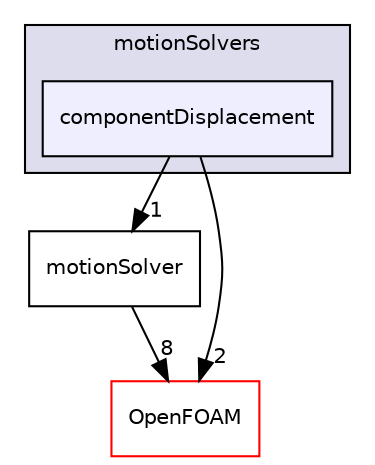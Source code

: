 digraph "src/dynamicMesh/motionSolvers/componentDisplacement" {
  bgcolor=transparent;
  compound=true
  node [ fontsize="10", fontname="Helvetica"];
  edge [ labelfontsize="10", labelfontname="Helvetica"];
  subgraph clusterdir_63edc9dc903196284d9e86748ed5cd67 {
    graph [ bgcolor="#ddddee", pencolor="black", label="motionSolvers" fontname="Helvetica", fontsize="10", URL="dir_63edc9dc903196284d9e86748ed5cd67.html"]
  dir_482070712f018a9358bd27ab2e216835 [shape=box, label="componentDisplacement", style="filled", fillcolor="#eeeeff", pencolor="black", URL="dir_482070712f018a9358bd27ab2e216835.html"];
  }
  dir_f08b2a025042587e1713b7e1a14ec2df [shape=box label="motionSolver" URL="dir_f08b2a025042587e1713b7e1a14ec2df.html"];
  dir_c5473ff19b20e6ec4dfe5c310b3778a8 [shape=box label="OpenFOAM" color="red" URL="dir_c5473ff19b20e6ec4dfe5c310b3778a8.html"];
  dir_482070712f018a9358bd27ab2e216835->dir_f08b2a025042587e1713b7e1a14ec2df [headlabel="1", labeldistance=1.5 headhref="dir_000622_000645.html"];
  dir_482070712f018a9358bd27ab2e216835->dir_c5473ff19b20e6ec4dfe5c310b3778a8 [headlabel="2", labeldistance=1.5 headhref="dir_000622_002151.html"];
  dir_f08b2a025042587e1713b7e1a14ec2df->dir_c5473ff19b20e6ec4dfe5c310b3778a8 [headlabel="8", labeldistance=1.5 headhref="dir_000645_002151.html"];
}
